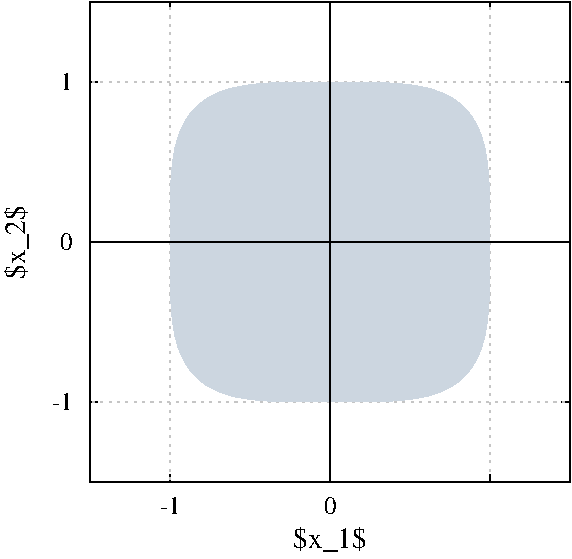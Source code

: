#FIG 3.2  Produced by xfig version 3.2.5b
Portrait
Flush left
Metric
Letter  
100.00
Single
0
1200 2
0 32 #e7ebf1
0 33 #ccd6e0
0 34 #003367
0 35 #e7f2e7
0 36 #cce7cc
0 37 #3e9f3e
0 38 #c5c5c5
0 39 #7c7c7c
0 40 #4f4f4f
0 41 #3e3e3e
0 42 #ac9879
0 43 #beb091
0 44 #ddd3ac
0 45 #e7ddc5
# polyline
2 1 0 1 0 0 50 0 -1 0.000 0 0 7 0 0 2
	 597 589 651 589
# polyline
2 1 0 1 0 0 50 0 -1 0.000 0 0 7 0 0 2
	 1168 18 1168 73
# polyline
2 1 0 1 0 0 50 0 -1 0.000 0 0 7 0 0 2
	 597 1730 651 1730
# polyline
2 1 0 1 0 0 50 0 -1 0.000 0 0 7 0 0 2
	 597 2873 651 2873
# polyline
2 1 0 1 0 0 50 0 -1 0.000 0 0 7 0 0 2
	 2310 3444 2310 3389
# polyline
2 1 0 1 0 0 50 0 -1 0.000 0 0 7 0 0 2
	 2310 18 2310 73
# polyline
2 1 0 1 0 0 50 0 -1 0.000 0 0 7 0 0 2
	 3452 18 3452 73
# polyline
2 1 0 1 0 0 50 0 -1 0.000 0 0 7 0 0 2
	 4023 2873 3968 2873
# polyline
2 1 0 1 0 0 50 0 -1 0.000 0 0 7 0 0 2
	 4023 1730 3968 1730
# polyline
2 1 0 1 0 0 50 0 -1 0.000 0 0 7 0 0 2
	 4023 589 3968 589
# polyline
2 1 2 1 38 0 50 0 -1 3.000 0 0 7 0 0 2
	 597 589 4023 589
# polyline
2 1 2 1 38 0 50 0 -1 3.000 0 0 7 0 0 2
	 3452 3444 3452 18
# polyline
2 1 2 1 38 0 50 0 -1 3.000 0 0 7 0 0 2
	 597 2873 4023 2873
# polyline
2 1 0 1 0 0 50 0 -1 0.000 0 0 0 0 0 5
	 597 18 597 3444 4023 3444 4023 18 597 18
# polyline
2 1 0 1 0 0 39 0 -1 0.000 0 0 7 0 0 2
	 597 1730 4023 1730
# polyline
2 1 0 1 0 0 39 0 -1 0.000 0 0 7 0 0 2
	 2310 3444 2310 18
# polyline
2 1 0 1 0 0 50 0 -1 0.000 0 0 7 0 0 2
	 3452 3444 3452 3389
# polyline
2 1 0 1 0 0 50 0 -1 0.000 0 0 7 0 0 2
	 1168 3444 1168 3389
# polyline
2 1 2 1 38 0 50 0 -1 3.000 0 0 7 0 0 3
	 1168 3444 1168 73 1168 18
# polyline
2 1 0 0 33 33 40 0 20 0.000 0 0 7 0 0 668
	 1169 2049 1173 2148 1177 2205 1180 2247 1184 2279 1187 2307
	 1191 2330 1194 2351 1198 2370 1200 2387 1203 2404 1207 2418
	 1211 2431 1214 2444 1217 2457 1221 2468 1224 2479 1228 2490
	 1232 2499 1235 2509 1238 2517 1242 2526 1245 2534 1248 2542
	 1252 2549 1256 2556 1259 2563 1263 2570 1266 2577 1269 2583
	 1273 2589 1276 2595 1279 2601 1283 2606 1287 2612 1290 2618
	 1293 2623 1296 2628 1300 2633 1303 2637 1307 2642 1310 2646
	 1313 2651 1317 2655 1320 2659 1324 2664 1327 2667 1331 2671
	 1334 2676 1338 2679 1341 2683 1344 2686 1348 2689 1351 2693
	 1355 2696 1359 2700 1362 2703 1366 2706 1369 2709 1372 2712
	 1376 2715 1379 2718 1383 2721 1385 2724 1389 2727 1392 2730
	 1396 2732 1399 2734 1403 2737 1406 2740 1410 2743 1413 2744
	 1416 2746 1420 2749 1423 2751 1427 2754 1431 2756 1434 2758
	 1437 2760 1441 2762 1444 2764 1447 2766 1451 2768 1454 2770
	 1458 2772 1462 2774 1465 2775 1468 2778 1472 2779 1476 2781
	 1478 2783 1481 2785 1485 2786 1488 2787 1492 2789 1495 2791
	 1499 2792 1502 2794 1506 2795 1509 2797 1512 2798 1516 2799
	 1519 2801 1523 2802 1526 2804 1530 2805 1533 2806 1537 2808
	 1541 2809 1543 2810 1547 2811 1551 2812 1554 2814 1558 2815
	 1561 2816 1564 2818 1568 2818 1571 2820 1574 2820 1577 2821
	 1581 2823 1585 2823 1588 2824 1591 2826 1595 2826 1598 2827
	 1602 2828 1605 2829 1608 2831 1612 2831 1616 2832 1619 2833
	 1622 2833 1626 2834 1629 2835 1633 2836 1637 2836 1639 2838
	 1643 2839 1647 2839 1650 2840 1653 2841 1657 2841 1661 2842
	 1663 2842 1667 2844 1670 2844 1673 2844 1677 2845 1681 2846
	 1683 2846 1687 2847 1691 2848 1694 2848 1698 2849 1701 2850
	 1705 2850 1708 2851 1712 2852 1715 2852 1718 2852 1722 2852
	 1725 2853 1729 2853 1733 2854 1736 2854 1739 2854 1743 2856
	 1746 2856 1749 2857 1753 2857 1756 2857 1759 2857 1763 2857
	 1766 2858 1770 2858 1773 2859 1777 2859 1780 2860 1783 2860
	 1787 2860 1790 2861 1794 2861 1797 2862 1801 2862 1804 2862
	 1808 2863 1811 2863 1814 2863 1818 2864 1821 2864 1825 2864
	 1828 2864 1832 2864 1836 2864 1839 2864 1842 2865 1846 2865
	 1848 2865 1852 2866 1855 2866 1858 2866 1862 2866 1866 2867
	 1869 2867 1873 2867 1876 2867 1880 2867 1883 2868 1886 2868
	 1890 2868 1893 2868 1897 2868 1900 2869 1904 2869 1907 2869
	 1911 2869 1914 2869 1917 2870 1921 2870 1924 2870 1928 2870
	 1932 2870 1935 2870 1938 2870 1941 2870 1945 2870 1948 2870
	 1951 2870 1955 2870 1958 2870 1961 2870 1965 2870 1969 2871
	 1972 2871 1976 2871 1979 2871 1982 2871 1986 2871 1989 2871
	 1993 2871 1996 2871 2000 2871 2003 2871 2007 2872 2011 2872
	 2013 2872 2017 2872 2021 2872 2024 2872 2027 2872 2031 2872
	 2033 2872 2037 2872 2041 2872 2044 2872 2047 2872 2051 2872
	 2055 2872 2057 2872 2061 2872 2065 2872 2068 2873 2072 2873
	 2075 2873 2078 2873 2082 2873 2086 2873 2089 2873 2092 2873
	 2096 2873 2099 2873 2103 2873 2107 2873 2110 2873 2113 2873
	 2117 2873 2120 2873 2123 2873 2126 2873 2130 2873 2133 2873
	 2136 2873 2140 2873 2143 2873 2147 2873 2151 2873 2153 2873
	 2157 2873 2161 2873 2164 2873 2168 2873 2171 2873 2175 2873
	 2178 2873 2182 2873 2185 2873 2188 2873 2192 2873 2195 2873
	 2199 2873 2202 2873 2206 2873 2209 2873 2213 2873 2216 2873
	 2219 2873 2222 2873 2226 2873 2229 2873 2232 2873 2236 2873
	 2240 2873 2243 2873 2247 2873 2250 2873 2253 2873 2257 2873
	 2260 2873 2264 2873 2267 2873 2271 2873 2274 2873 2278 2873
	 2281 2873 2285 2873 2288 2873 2291 2873 2295 2873 2298 2873
	 2302 2873 2305 2873 2309 2873 2311 2873 2315 2873 2318 2873
	 2322 2873 2325 2873 2328 2873 2332 2873 2335 2873 2339 2873
	 2343 2873 2346 2873 2350 2873 2353 2873 2356 2873 2360 2873
	 2363 2873 2367 2873 2370 2873 2374 2873 2377 2873 2381 2873
	 2384 2873 2387 2873 2391 2873 2394 2873 2398 2873 2401 2873
	 2404 2873 2407 2873 2411 2873 2415 2873 2418 2873 2421 2873
	 2425 2873 2428 2873 2431 2873 2435 2873 2439 2873 2442 2873
	 2446 2873 2449 2873 2452 2873 2456 2873 2459 2873 2462 2873
	 2466 2873 2470 2873 2473 2873 2477 2873 2480 2873 2483 2873
	 2487 2873 2491 2873 2494 2873 2496 2873 2500 2873 2503 2873
	 2507 2873 2510 2873 2514 2873 2517 2873 2521 2873 2525 2873
	 2527 2873 2531 2873 2535 2873 2538 2873 2542 2873 2545 2873
	 2548 2873 2552 2873 2556 2872 2558 2872 2562 2872 2566 2872
	 2569 2872 2573 2872 2576 2872 2580 2872 2583 2872 2587 2872
	 2590 2872 2592 2872 2596 2872 2600 2872 2603 2872 2606 2872
	 2610 2872 2613 2872 2617 2871 2621 2871 2623 2871 2627 2871
	 2631 2871 2634 2871 2637 2871 2641 2871 2645 2871 2648 2871
	 2652 2871 2655 2870 2658 2870 2662 2870 2665 2870 2669 2870
	 2672 2870 2676 2870 2679 2870 2682 2870 2685 2870 2689 2870
	 2692 2870 2696 2870 2699 2870 2702 2870 2706 2869 2709 2869
	 2713 2869 2717 2869 2720 2869 2723 2868 2727 2868 2730 2868
	 2733 2868 2737 2868 2741 2867 2744 2867 2748 2867 2751 2867
	 2755 2867 2758 2866 2761 2866 2765 2866 2768 2866 2772 2865
	 2774 2865 2778 2865 2781 2864 2785 2864 2788 2864 2792 2864
	 2795 2864 2798 2864 2802 2864 2805 2863 2809 2863 2812 2863
	 2816 2862 2820 2862 2823 2862 2826 2861 2830 2861 2833 2860
	 2836 2860 2840 2860 2844 2859 2847 2859 2851 2858 2854 2858
	 2857 2857 2861 2857 2864 2857 2867 2857 2870 2857 2874 2856
	 2877 2856 2881 2854 2884 2854 2888 2854 2891 2853 2895 2853
	 2898 2852 2901 2852 2905 2852 2908 2852 2912 2851 2916 2850
	 2919 2850 2922 2849 2926 2848 2930 2848 2932 2847 2936 2846
	 2940 2846 2943 2845 2947 2844 2950 2844 2953 2844 2957 2842
	 2960 2842 2963 2841 2966 2841 2970 2840 2973 2839 2977 2839
	 2980 2838 2984 2836 2987 2836 2991 2835 2995 2834 2997 2833
	 3001 2833 3005 2832 3008 2831 3011 2831 3015 2829 3018 2828
	 3022 2827 3026 2826 3028 2826 3032 2824 3036 2823 3039 2823
	 3043 2821 3046 2820 3050 2820 3052 2818 3056 2818 3059 2816
	 3062 2815 3066 2814 3070 2812 3073 2811 3076 2810 3080 2809
	 3083 2808 3087 2806 3091 2805 3093 2804 3097 2802 3101 2801
	 3104 2799 3107 2798 3111 2797 3115 2795 3118 2794 3122 2792
	 3125 2791 3128 2789 3132 2787 3135 2786 3138 2785 3142 2783
	 3145 2781 3148 2779 3152 2778 3155 2775 3159 2774 3162 2772
	 3166 2770 3169 2768 3172 2766 3176 2764 3179 2762 3183 2760
	 3186 2758 3190 2756 3193 2754 3197 2751 3200 2749 3203 2746
	 3207 2744 3210 2743 3214 2740 3218 2737 3221 2734 3225 2732
	 3228 2730 3231 2727 3235 2724 3237 2721 3241 2718 3244 2715
	 3248 2712 3251 2709 3255 2706 3258 2703 3262 2700 3265 2696
	 3268 2693 3272 2689 3275 2686 3279 2683 3282 2679 3286 2676
	 3290 2671 3293 2667 3296 2664 3300 2659 3303 2655 3306 2651
	 3310 2646 3313 2642 3317 2637 3321 2633 3324 2628 3327 2623
	 3330 2618 3334 2612 3337 2606 3340 2601 3344 2595 3347 2589
	 3351 2583 3354 2577 3358 2570 3361 2563 3365 2556 3368 2549
	 3371 2542 3375 2534 3378 2526 3382 2517 3385 2509 3389 2499
	 3392 2490 3396 2479 3400 2468 3402 2457 3406 2444 3410 2431
	 3413 2418 3417 2404 3420 2387 3423 2370 3426 2351 3430 2330
	 3433 2307 3436 2279 3440 2247 3443 2205 3447 2148 3450 2049
	 3450 1730 1169 1730
# polyline
2 1 0 0 33 33 40 0 20 0.000 0 0 0 0 0 668
	 1169 1413 1173 1313 1177 1257 1180 1216 1184 1182 1187 1156
	 1191 1132 1194 1111 1198 1092 1200 1075 1203 1058 1207 1043
	 1211 1030 1214 1017 1217 1005 1221 994 1224 983 1228 973
	 1232 963 1235 953 1238 945 1242 936 1245 928 1248 920
	 1252 913 1256 906 1259 899 1263 892 1266 885 1269 879
	 1273 873 1276 867 1279 861 1283 855 1287 850 1290 844
	 1293 840 1296 834 1300 830 1303 824 1307 820 1310 816
	 1313 811 1317 807 1320 803 1324 798 1327 794 1331 790
	 1334 787 1338 783 1341 780 1344 776 1348 772 1351 769
	 1355 765 1359 762 1362 759 1366 756 1369 753 1372 750
	 1376 746 1379 744 1383 741 1385 738 1389 735 1392 733
	 1396 731 1399 728 1403 725 1406 722 1410 720 1413 718
	 1416 715 1420 713 1423 711 1427 709 1431 706 1434 704
	 1437 702 1441 699 1444 698 1447 697 1451 694 1454 692
	 1458 690 1462 689 1465 687 1468 684 1472 683 1476 681
	 1478 679 1481 678 1485 677 1488 675 1492 673 1495 671
	 1499 669 1502 668 1506 667 1509 666 1512 663 1516 663
	 1519 661 1523 660 1526 658 1530 656 1533 656 1537 654
	 1541 653 1543 653 1547 650 1551 650 1554 648 1558 647
	 1561 646 1564 645 1568 644 1571 643 1574 642 1577 641
	 1581 639 1585 638 1588 637 1591 637 1595 636 1598 635
	 1602 634 1605 633 1608 632 1612 631 1616 630 1619 629
	 1622 629 1626 628 1629 627 1633 626 1637 625 1639 624
	 1643 624 1647 623 1650 622 1653 621 1657 621 1661 620
	 1663 619 1667 619 1670 619 1673 618 1677 617 1681 616
	 1683 616 1687 615 1691 614 1694 614 1698 613 1701 612
	 1705 612 1708 612 1712 611 1715 611 1718 610 1722 610
	 1725 609 1729 609 1733 608 1736 607 1739 607 1743 606
	 1746 606 1749 606 1753 606 1756 605 1759 605 1763 605
	 1766 603 1770 603 1773 603 1777 603 1780 602 1783 602
	 1787 602 1790 601 1794 601 1797 601 1801 601 1804 601
	 1808 600 1811 600 1814 600 1818 599 1821 599 1825 599
	 1828 598 1832 598 1836 598 1839 598 1842 597 1846 597
	 1848 597 1852 596 1855 596 1858 596 1862 596 1866 595
	 1869 595 1873 595 1876 595 1880 595 1883 594 1886 594
	 1890 594 1893 594 1897 594 1900 593 1904 593 1907 593
	 1911 593 1914 593 1917 593 1921 593 1924 593 1928 593
	 1932 593 1935 593 1938 593 1941 591 1945 591 1948 591
	 1951 591 1955 591 1958 591 1961 591 1965 591 1969 590
	 1972 590 1976 590 1979 590 1982 590 1986 590 1989 590
	 1993 590 1996 590 2000 590 2003 590 2007 590 2011 590
	 2013 590 2017 590 2021 590 2024 590 2027 590 2031 590
	 2033 590 2037 590 2041 590 2044 590 2047 590 2051 590
	 2055 590 2057 590 2061 590 2065 590 2068 589 2072 589
	 2075 589 2078 589 2082 589 2086 589 2089 589 2092 589
	 2096 589 2099 589 2103 589 2107 589 2110 589 2113 589
	 2117 589 2120 589 2123 589 2126 589 2130 589 2133 589
	 2136 589 2140 589 2143 589 2147 589 2151 589 2153 589
	 2157 589 2161 589 2164 589 2168 589 2171 589 2175 589
	 2178 589 2182 589 2185 589 2188 589 2192 589 2195 589
	 2199 589 2202 589 2206 589 2209 589 2213 589 2216 589
	 2219 589 2222 589 2226 589 2229 589 2232 589 2236 589
	 2240 589 2243 589 2247 589 2250 589 2253 589 2257 589
	 2260 589 2264 589 2267 589 2271 589 2274 589 2278 589
	 2281 589 2285 589 2288 589 2291 589 2295 589 2298 589
	 2302 589 2305 589 2309 589 2311 589 2315 589 2318 589
	 2322 589 2325 589 2328 589 2332 589 2335 589 2339 589
	 2343 589 2346 589 2350 589 2353 589 2356 589 2360 589
	 2363 589 2367 589 2370 589 2374 589 2377 589 2381 589
	 2384 589 2387 589 2391 589 2394 589 2398 589 2401 589
	 2404 589 2407 589 2411 589 2415 589 2418 589 2421 589
	 2425 589 2428 589 2431 589 2435 589 2439 589 2442 589
	 2446 589 2449 589 2452 589 2456 589 2459 589 2462 589
	 2466 589 2470 589 2473 589 2477 589 2480 589 2483 589
	 2487 589 2491 589 2494 589 2496 589 2500 589 2503 589
	 2507 589 2510 589 2514 589 2517 589 2521 589 2525 589
	 2527 589 2531 589 2535 589 2538 589 2542 589 2545 589
	 2548 589 2552 589 2556 590 2558 590 2562 590 2566 590
	 2569 590 2573 590 2576 590 2580 590 2583 590 2587 590
	 2590 590 2592 590 2596 590 2600 590 2603 590 2606 590
	 2610 590 2613 590 2617 590 2621 590 2623 590 2627 590
	 2631 590 2634 590 2637 590 2641 590 2645 590 2648 590
	 2652 590 2655 591 2658 591 2662 591 2665 591 2669 591
	 2672 591 2676 591 2679 591 2682 593 2685 593 2689 593
	 2692 593 2696 593 2699 593 2702 593 2706 593 2709 593
	 2713 593 2717 593 2720 593 2723 594 2727 594 2730 594
	 2733 594 2737 594 2741 595 2744 595 2748 595 2751 595
	 2755 595 2758 596 2761 596 2765 596 2768 596 2772 597
	 2774 597 2778 597 2781 598 2785 598 2788 598 2792 598
	 2795 599 2798 599 2802 599 2805 600 2809 600 2812 600
	 2816 601 2820 601 2823 601 2826 601 2830 601 2833 602
	 2836 602 2840 602 2844 603 2847 603 2851 603 2854 603
	 2857 605 2861 605 2864 605 2867 606 2870 606 2874 606
	 2877 606 2881 607 2884 607 2888 608 2891 609 2895 609
	 2898 610 2901 610 2905 611 2908 611 2912 612 2916 612
	 2919 612 2922 613 2926 614 2930 614 2932 615 2936 616
	 2940 616 2943 617 2947 618 2950 619 2953 619 2957 619
	 2960 620 2963 621 2966 621 2970 622 2973 623 2977 624
	 2980 624 2984 625 2987 626 2991 627 2995 628 2997 629
	 3001 629 3005 630 3008 631 3011 632 3015 633 3018 634
	 3022 635 3026 636 3028 637 3032 637 3036 638 3039 639
	 3043 641 3046 642 3050 643 3052 644 3056 645 3059 646
	 3062 647 3066 648 3070 650 3073 650 3076 653 3080 653
	 3083 654 3087 656 3091 656 3093 658 3097 660 3101 661
	 3104 663 3107 663 3111 666 3115 667 3118 668 3122 669
	 3125 671 3128 673 3132 675 3135 677 3138 678 3142 679
	 3145 681 3148 683 3152 684 3155 687 3159 689 3162 690
	 3166 692 3169 694 3172 697 3176 698 3179 699 3183 702
	 3186 704 3190 706 3193 709 3197 711 3200 713 3203 715
	 3207 718 3210 720 3214 722 3218 725 3221 728 3225 731
	 3228 733 3231 735 3235 738 3237 741 3241 744 3244 746
	 3248 750 3251 753 3255 756 3258 759 3262 762 3265 765
	 3268 769 3272 772 3275 776 3279 780 3282 783 3286 787
	 3290 790 3293 794 3296 798 3300 803 3303 807 3306 811
	 3310 816 3313 820 3317 824 3321 830 3324 834 3327 840
	 3330 844 3334 850 3337 855 3340 861 3344 867 3347 873
	 3351 879 3354 885 3358 892 3361 899 3365 906 3368 913
	 3371 920 3375 928 3378 936 3382 945 3385 953 3389 963
	 3392 973 3396 983 3400 994 3402 1005 3406 1017 3410 1030
	 3413 1043 3417 1058 3420 1075 3423 1092 3426 1111 3430 1132
	 3433 1156 3436 1182 3440 1216 3443 1257 3447 1313 3450 1413
	 3450 1730 1169 1730
# text
4 1 0 50 -1 -1 12 0.0000 6 135 165 1168 3675 -1\001
# text
4 1 0 50 -1 -1 14 1.5708 6 210 600 135 1730 $x_2$\001
# text
4 1 0 50 -1 -1 12 0.0000 6 135 105 2310 3675 0\001
# text
4 1 0 50 -1 -1 14 0.0000 6 210 600 2310 3917 $x_1$\001
# text
4 2 0 50 -1 -1 12 0.0000 6 135 165 473 2931 -1\001
# text
4 2 0 50 -1 -1 12 0.0000 6 135 150 473 1789  0\001
# text
4 2 0 50 -1 -1 12 0.0000 6 135 150 473 647  1\001
